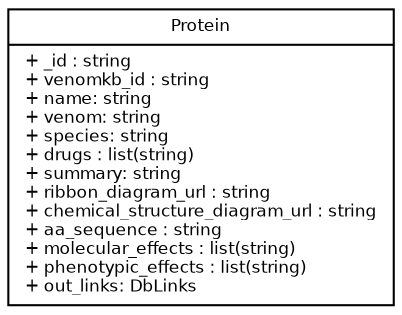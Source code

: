 digraph G {
	fontname = "Bitstream Vera Sans"
	fontsize = 8

	node [
		fontname = "Bitstream Vera Sans"
		fontsize = 8
		shape = "record"
	]

	edge [
		fontname = "Bitstream Vera Sans"
		fontsize = 8
	]

	Protein [
		label = "{Protein|+ _id : string\l+ venomkb_id : string\l+ name: string\l+ venom: string\l+ species: string\l+ drugs : list(string)\l+ summary: string\l+ ribbon_diagram_url : string\l+ chemical_structure_diagram_url : string\l+ aa_sequence : string\l+ molecular_effects : list(string)\l+ phenotypic_effects : list(string)\l+ out_links: DbLinks\l}"
	]
}